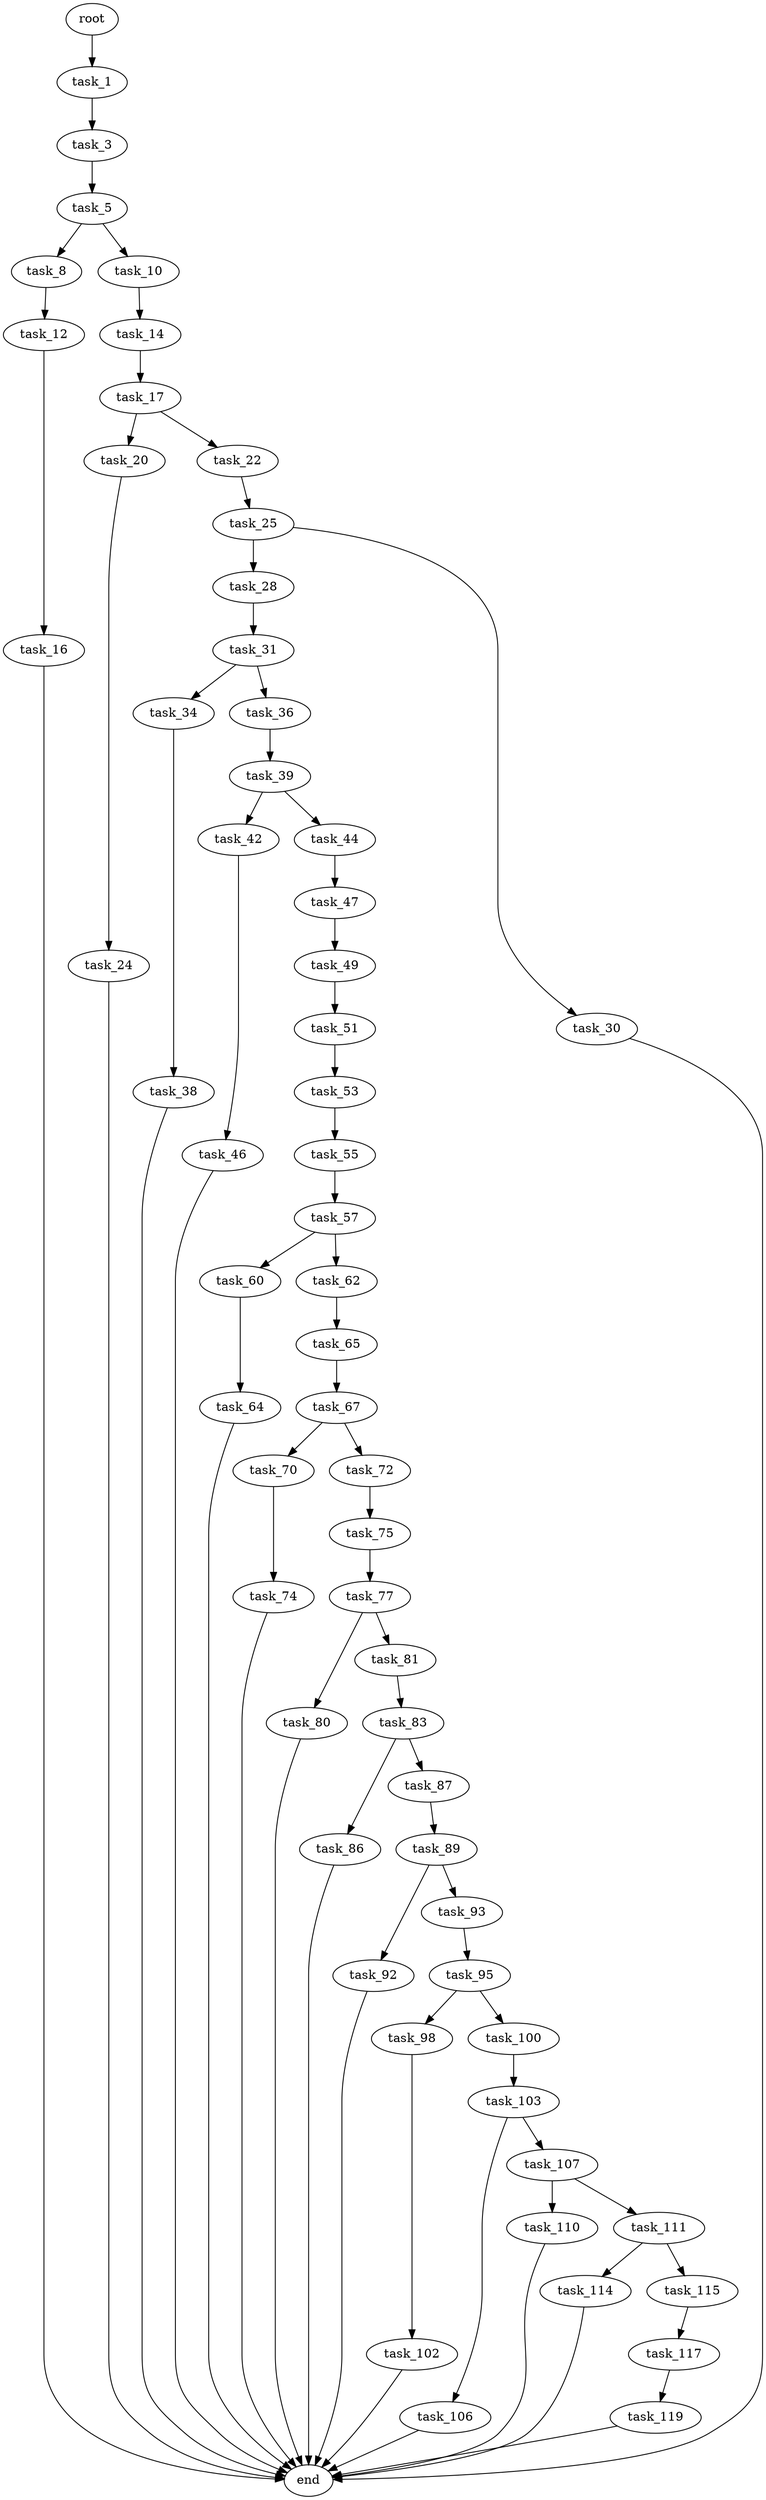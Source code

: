 digraph G {
  root [size="0.000000"];
  task_1 [size="1099584084765.000000"];
  task_3 [size="1220656008123.000000"];
  task_5 [size="177994000932.000000"];
  task_8 [size="26178025192.000000"];
  task_10 [size="3288331225.000000"];
  task_12 [size="641704543.000000"];
  task_14 [size="35709055156.000000"];
  task_16 [size="6942207094.000000"];
  task_17 [size="231928233984.000000"];
  end [size="0.000000"];
  task_20 [size="28991029248.000000"];
  task_22 [size="16039381997.000000"];
  task_24 [size="231928233984.000000"];
  task_25 [size="1073741824000.000000"];
  task_28 [size="134217728000.000000"];
  task_30 [size="341821521027.000000"];
  task_31 [size="201254636628.000000"];
  task_34 [size="30353065200.000000"];
  task_36 [size="33536151486.000000"];
  task_38 [size="68719476736.000000"];
  task_39 [size="4392775087.000000"];
  task_42 [size="29491533404.000000"];
  task_44 [size="368293445632.000000"];
  task_46 [size="28991029248.000000"];
  task_47 [size="782757789696.000000"];
  task_49 [size="33514660519.000000"];
  task_51 [size="35041110525.000000"];
  task_53 [size="102894672933.000000"];
  task_55 [size="134217728000.000000"];
  task_57 [size="28991029248.000000"];
  task_60 [size="319830034181.000000"];
  task_62 [size="68719476736.000000"];
  task_64 [size="391952827916.000000"];
  task_65 [size="231928233984.000000"];
  task_67 [size="40311954549.000000"];
  task_70 [size="15860195712.000000"];
  task_72 [size="61850041022.000000"];
  task_74 [size="201319661526.000000"];
  task_75 [size="368293445632.000000"];
  task_77 [size="4076033047.000000"];
  task_80 [size="128411210280.000000"];
  task_81 [size="8041251236.000000"];
  task_83 [size="68719476736.000000"];
  task_86 [size="1392728945.000000"];
  task_87 [size="368293445632.000000"];
  task_89 [size="7938357663.000000"];
  task_92 [size="11955899409.000000"];
  task_93 [size="357834369424.000000"];
  task_95 [size="2813945129.000000"];
  task_98 [size="49627652884.000000"];
  task_100 [size="516468688527.000000"];
  task_102 [size="68719476736.000000"];
  task_103 [size="1327534352378.000000"];
  task_106 [size="162605091372.000000"];
  task_107 [size="368293445632.000000"];
  task_110 [size="470741938774.000000"];
  task_111 [size="32208498074.000000"];
  task_114 [size="8589934592.000000"];
  task_115 [size="1289605171.000000"];
  task_117 [size="1921454181.000000"];
  task_119 [size="34765000256.000000"];

  root -> task_1 [size="1.000000"];
  task_1 -> task_3 [size="838860800.000000"];
  task_3 -> task_5 [size="838860800.000000"];
  task_5 -> task_8 [size="209715200.000000"];
  task_5 -> task_10 [size="209715200.000000"];
  task_8 -> task_12 [size="536870912.000000"];
  task_10 -> task_14 [size="75497472.000000"];
  task_12 -> task_16 [size="33554432.000000"];
  task_14 -> task_17 [size="33554432.000000"];
  task_16 -> end [size="1.000000"];
  task_17 -> task_20 [size="301989888.000000"];
  task_17 -> task_22 [size="301989888.000000"];
  task_20 -> task_24 [size="75497472.000000"];
  task_22 -> task_25 [size="301989888.000000"];
  task_24 -> end [size="1.000000"];
  task_25 -> task_28 [size="838860800.000000"];
  task_25 -> task_30 [size="838860800.000000"];
  task_28 -> task_31 [size="209715200.000000"];
  task_30 -> end [size="1.000000"];
  task_31 -> task_34 [size="134217728.000000"];
  task_31 -> task_36 [size="134217728.000000"];
  task_34 -> task_38 [size="134217728.000000"];
  task_36 -> task_39 [size="75497472.000000"];
  task_38 -> end [size="1.000000"];
  task_39 -> task_42 [size="134217728.000000"];
  task_39 -> task_44 [size="134217728.000000"];
  task_42 -> task_46 [size="536870912.000000"];
  task_44 -> task_47 [size="411041792.000000"];
  task_46 -> end [size="1.000000"];
  task_47 -> task_49 [size="679477248.000000"];
  task_49 -> task_51 [size="75497472.000000"];
  task_51 -> task_53 [size="838860800.000000"];
  task_53 -> task_55 [size="75497472.000000"];
  task_55 -> task_57 [size="209715200.000000"];
  task_57 -> task_60 [size="75497472.000000"];
  task_57 -> task_62 [size="75497472.000000"];
  task_60 -> task_64 [size="411041792.000000"];
  task_62 -> task_65 [size="134217728.000000"];
  task_64 -> end [size="1.000000"];
  task_65 -> task_67 [size="301989888.000000"];
  task_67 -> task_70 [size="679477248.000000"];
  task_67 -> task_72 [size="679477248.000000"];
  task_70 -> task_74 [size="838860800.000000"];
  task_72 -> task_75 [size="75497472.000000"];
  task_74 -> end [size="1.000000"];
  task_75 -> task_77 [size="411041792.000000"];
  task_77 -> task_80 [size="75497472.000000"];
  task_77 -> task_81 [size="75497472.000000"];
  task_80 -> end [size="1.000000"];
  task_81 -> task_83 [size="134217728.000000"];
  task_83 -> task_86 [size="134217728.000000"];
  task_83 -> task_87 [size="134217728.000000"];
  task_86 -> end [size="1.000000"];
  task_87 -> task_89 [size="411041792.000000"];
  task_89 -> task_92 [size="209715200.000000"];
  task_89 -> task_93 [size="209715200.000000"];
  task_92 -> end [size="1.000000"];
  task_93 -> task_95 [size="679477248.000000"];
  task_95 -> task_98 [size="75497472.000000"];
  task_95 -> task_100 [size="75497472.000000"];
  task_98 -> task_102 [size="838860800.000000"];
  task_100 -> task_103 [size="411041792.000000"];
  task_102 -> end [size="1.000000"];
  task_103 -> task_106 [size="838860800.000000"];
  task_103 -> task_107 [size="838860800.000000"];
  task_106 -> end [size="1.000000"];
  task_107 -> task_110 [size="411041792.000000"];
  task_107 -> task_111 [size="411041792.000000"];
  task_110 -> end [size="1.000000"];
  task_111 -> task_114 [size="536870912.000000"];
  task_111 -> task_115 [size="536870912.000000"];
  task_114 -> end [size="1.000000"];
  task_115 -> task_117 [size="134217728.000000"];
  task_117 -> task_119 [size="33554432.000000"];
  task_119 -> end [size="1.000000"];
}
